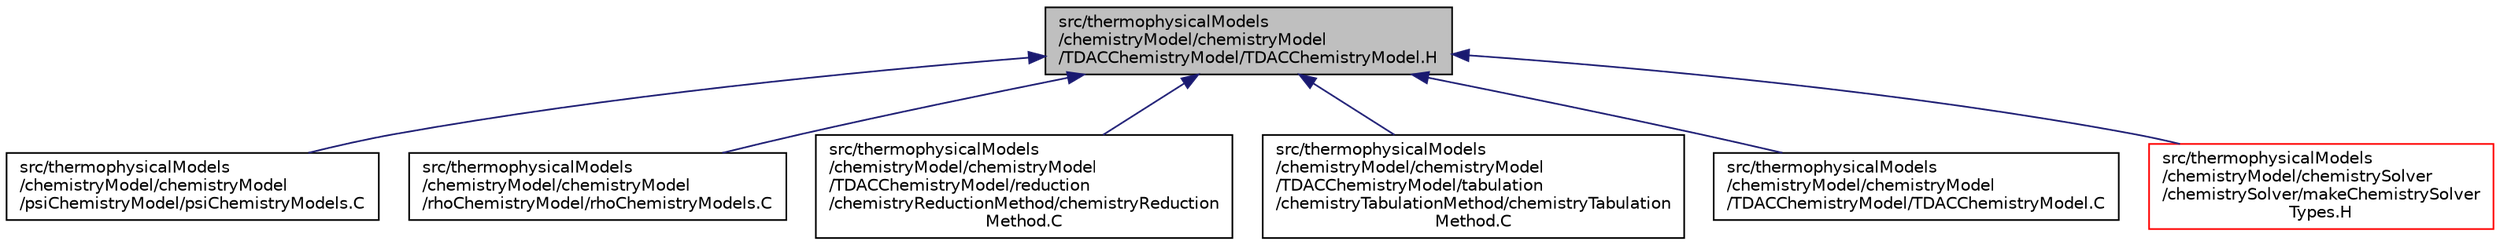 digraph "src/thermophysicalModels/chemistryModel/chemistryModel/TDACChemistryModel/TDACChemistryModel.H"
{
  bgcolor="transparent";
  edge [fontname="Helvetica",fontsize="10",labelfontname="Helvetica",labelfontsize="10"];
  node [fontname="Helvetica",fontsize="10",shape=record];
  Node335 [label="src/thermophysicalModels\l/chemistryModel/chemistryModel\l/TDACChemistryModel/TDACChemistryModel.H",height=0.2,width=0.4,color="black", fillcolor="grey75", style="filled", fontcolor="black"];
  Node335 -> Node336 [dir="back",color="midnightblue",fontsize="10",style="solid",fontname="Helvetica"];
  Node336 [label="src/thermophysicalModels\l/chemistryModel/chemistryModel\l/psiChemistryModel/psiChemistryModels.C",height=0.2,width=0.4,color="black",URL="$a15824.html",tooltip="Creates chemistry model instances templated on the type of thermodynamics. "];
  Node335 -> Node337 [dir="back",color="midnightblue",fontsize="10",style="solid",fontname="Helvetica"];
  Node337 [label="src/thermophysicalModels\l/chemistryModel/chemistryModel\l/rhoChemistryModel/rhoChemistryModels.C",height=0.2,width=0.4,color="black",URL="$a15836.html",tooltip="Creates chemistry model instances templated on the type of thermodynamics. "];
  Node335 -> Node338 [dir="back",color="midnightblue",fontsize="10",style="solid",fontname="Helvetica"];
  Node338 [label="src/thermophysicalModels\l/chemistryModel/chemistryModel\l/TDACChemistryModel/reduction\l/chemistryReductionMethod/chemistryReduction\lMethod.C",height=0.2,width=0.4,color="black",URL="$a15839.html"];
  Node335 -> Node339 [dir="back",color="midnightblue",fontsize="10",style="solid",fontname="Helvetica"];
  Node339 [label="src/thermophysicalModels\l/chemistryModel/chemistryModel\l/TDACChemistryModel/tabulation\l/chemistryTabulationMethod/chemistryTabulation\lMethod.C",height=0.2,width=0.4,color="black",URL="$a15905.html"];
  Node335 -> Node340 [dir="back",color="midnightblue",fontsize="10",style="solid",fontname="Helvetica"];
  Node340 [label="src/thermophysicalModels\l/chemistryModel/chemistryModel\l/TDACChemistryModel/TDACChemistryModel.C",height=0.2,width=0.4,color="black",URL="$a15950.html"];
  Node335 -> Node341 [dir="back",color="midnightblue",fontsize="10",style="solid",fontname="Helvetica"];
  Node341 [label="src/thermophysicalModels\l/chemistryModel/chemistrySolver\l/chemistrySolver/makeChemistrySolver\lTypes.H",height=0.2,width=0.4,color="red",URL="$a15968.html"];
}
